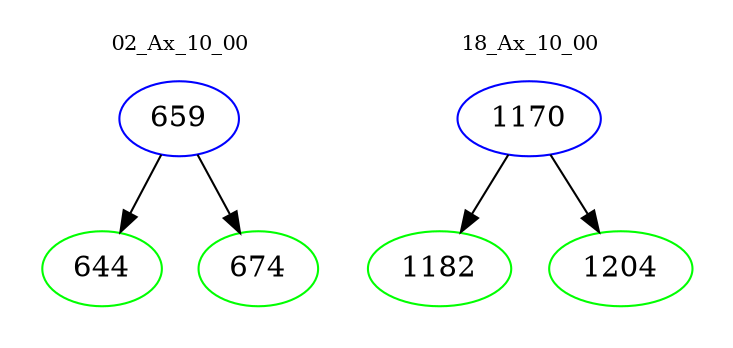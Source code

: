 digraph{
subgraph cluster_0 {
color = white
label = "02_Ax_10_00";
fontsize=10;
T0_659 [label="659", color="blue"]
T0_659 -> T0_644 [color="black"]
T0_644 [label="644", color="green"]
T0_659 -> T0_674 [color="black"]
T0_674 [label="674", color="green"]
}
subgraph cluster_1 {
color = white
label = "18_Ax_10_00";
fontsize=10;
T1_1170 [label="1170", color="blue"]
T1_1170 -> T1_1182 [color="black"]
T1_1182 [label="1182", color="green"]
T1_1170 -> T1_1204 [color="black"]
T1_1204 [label="1204", color="green"]
}
}
